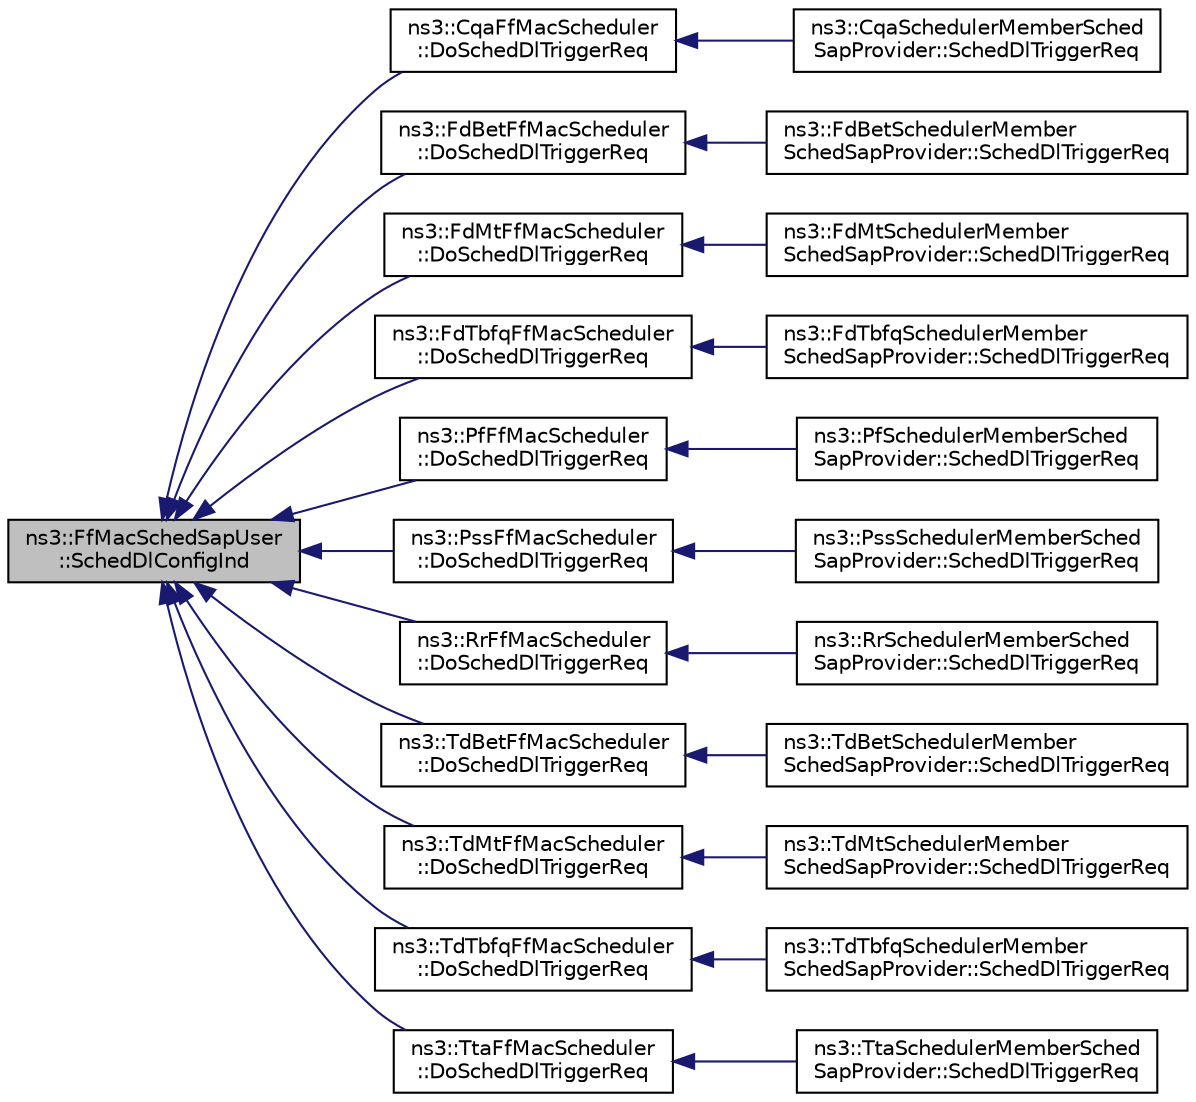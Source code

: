 digraph "ns3::FfMacSchedSapUser::SchedDlConfigInd"
{
  edge [fontname="Helvetica",fontsize="10",labelfontname="Helvetica",labelfontsize="10"];
  node [fontname="Helvetica",fontsize="10",shape=record];
  rankdir="LR";
  Node1 [label="ns3::FfMacSchedSapUser\l::SchedDlConfigInd",height=0.2,width=0.4,color="black", fillcolor="grey75", style="filled", fontcolor="black"];
  Node1 -> Node2 [dir="back",color="midnightblue",fontsize="10",style="solid"];
  Node2 [label="ns3::CqaFfMacScheduler\l::DoSchedDlTriggerReq",height=0.2,width=0.4,color="black", fillcolor="white", style="filled",URL="$d7/d75/classns3_1_1CqaFfMacScheduler.html#a3840f199996b4470ce8d9b19bf435c5d"];
  Node2 -> Node3 [dir="back",color="midnightblue",fontsize="10",style="solid"];
  Node3 [label="ns3::CqaSchedulerMemberSched\lSapProvider::SchedDlTriggerReq",height=0.2,width=0.4,color="black", fillcolor="white", style="filled",URL="$de/da2/classns3_1_1CqaSchedulerMemberSchedSapProvider.html#a1703258d77aa4653af04f43b2f294700"];
  Node1 -> Node4 [dir="back",color="midnightblue",fontsize="10",style="solid"];
  Node4 [label="ns3::FdBetFfMacScheduler\l::DoSchedDlTriggerReq",height=0.2,width=0.4,color="black", fillcolor="white", style="filled",URL="$d0/ddf/classns3_1_1FdBetFfMacScheduler.html#a4e1f422a62da413de04f83ecb9abefc0"];
  Node4 -> Node5 [dir="back",color="midnightblue",fontsize="10",style="solid"];
  Node5 [label="ns3::FdBetSchedulerMember\lSchedSapProvider::SchedDlTriggerReq",height=0.2,width=0.4,color="black", fillcolor="white", style="filled",URL="$d5/df6/classns3_1_1FdBetSchedulerMemberSchedSapProvider.html#aca345631a989122331e9665f62119fb2"];
  Node1 -> Node6 [dir="back",color="midnightblue",fontsize="10",style="solid"];
  Node6 [label="ns3::FdMtFfMacScheduler\l::DoSchedDlTriggerReq",height=0.2,width=0.4,color="black", fillcolor="white", style="filled",URL="$dc/d16/classns3_1_1FdMtFfMacScheduler.html#a27c2fe6ead967def6b90c069347532c7"];
  Node6 -> Node7 [dir="back",color="midnightblue",fontsize="10",style="solid"];
  Node7 [label="ns3::FdMtSchedulerMember\lSchedSapProvider::SchedDlTriggerReq",height=0.2,width=0.4,color="black", fillcolor="white", style="filled",URL="$d2/d3e/classns3_1_1FdMtSchedulerMemberSchedSapProvider.html#a1ea400f2113591f6b8fecfc50dafc264"];
  Node1 -> Node8 [dir="back",color="midnightblue",fontsize="10",style="solid"];
  Node8 [label="ns3::FdTbfqFfMacScheduler\l::DoSchedDlTriggerReq",height=0.2,width=0.4,color="black", fillcolor="white", style="filled",URL="$d7/db8/classns3_1_1FdTbfqFfMacScheduler.html#aca7deb47b0377b1facea6c6378ba2ec7"];
  Node8 -> Node9 [dir="back",color="midnightblue",fontsize="10",style="solid"];
  Node9 [label="ns3::FdTbfqSchedulerMember\lSchedSapProvider::SchedDlTriggerReq",height=0.2,width=0.4,color="black", fillcolor="white", style="filled",URL="$d9/d96/classns3_1_1FdTbfqSchedulerMemberSchedSapProvider.html#a1200d11e1f26dee721bd42c3eb773b94"];
  Node1 -> Node10 [dir="back",color="midnightblue",fontsize="10",style="solid"];
  Node10 [label="ns3::PfFfMacScheduler\l::DoSchedDlTriggerReq",height=0.2,width=0.4,color="black", fillcolor="white", style="filled",URL="$d3/de9/classns3_1_1PfFfMacScheduler.html#a837f4e59a9df97e0baeda35cf1edbd38"];
  Node10 -> Node11 [dir="back",color="midnightblue",fontsize="10",style="solid"];
  Node11 [label="ns3::PfSchedulerMemberSched\lSapProvider::SchedDlTriggerReq",height=0.2,width=0.4,color="black", fillcolor="white", style="filled",URL="$d8/d00/classns3_1_1PfSchedulerMemberSchedSapProvider.html#aae474f68da3c8f77349f21f7df56c0a0"];
  Node1 -> Node12 [dir="back",color="midnightblue",fontsize="10",style="solid"];
  Node12 [label="ns3::PssFfMacScheduler\l::DoSchedDlTriggerReq",height=0.2,width=0.4,color="black", fillcolor="white", style="filled",URL="$d1/d8a/classns3_1_1PssFfMacScheduler.html#a7b4e2fbe84bca59191c664a2b130b5b0"];
  Node12 -> Node13 [dir="back",color="midnightblue",fontsize="10",style="solid"];
  Node13 [label="ns3::PssSchedulerMemberSched\lSapProvider::SchedDlTriggerReq",height=0.2,width=0.4,color="black", fillcolor="white", style="filled",URL="$d5/dc4/classns3_1_1PssSchedulerMemberSchedSapProvider.html#a6c35084ffc11caac089fe1f156da7e3e"];
  Node1 -> Node14 [dir="back",color="midnightblue",fontsize="10",style="solid"];
  Node14 [label="ns3::RrFfMacScheduler\l::DoSchedDlTriggerReq",height=0.2,width=0.4,color="black", fillcolor="white", style="filled",URL="$d4/d44/classns3_1_1RrFfMacScheduler.html#a185c818311c062bfc0af357e94d49e1e"];
  Node14 -> Node15 [dir="back",color="midnightblue",fontsize="10",style="solid"];
  Node15 [label="ns3::RrSchedulerMemberSched\lSapProvider::SchedDlTriggerReq",height=0.2,width=0.4,color="black", fillcolor="white", style="filled",URL="$d6/dec/classns3_1_1RrSchedulerMemberSchedSapProvider.html#a36e60d5983fb4836fe35094d824a2eed"];
  Node1 -> Node16 [dir="back",color="midnightblue",fontsize="10",style="solid"];
  Node16 [label="ns3::TdBetFfMacScheduler\l::DoSchedDlTriggerReq",height=0.2,width=0.4,color="black", fillcolor="white", style="filled",URL="$d5/dee/classns3_1_1TdBetFfMacScheduler.html#a1412adaa69a56d47a7a9ae2fec1401d9"];
  Node16 -> Node17 [dir="back",color="midnightblue",fontsize="10",style="solid"];
  Node17 [label="ns3::TdBetSchedulerMember\lSchedSapProvider::SchedDlTriggerReq",height=0.2,width=0.4,color="black", fillcolor="white", style="filled",URL="$d8/dc9/classns3_1_1TdBetSchedulerMemberSchedSapProvider.html#ae471ac31587dc6c0a3f23a21e111c637"];
  Node1 -> Node18 [dir="back",color="midnightblue",fontsize="10",style="solid"];
  Node18 [label="ns3::TdMtFfMacScheduler\l::DoSchedDlTriggerReq",height=0.2,width=0.4,color="black", fillcolor="white", style="filled",URL="$d8/d55/classns3_1_1TdMtFfMacScheduler.html#a8e843571dc5fdfe5503df5a468af277c"];
  Node18 -> Node19 [dir="back",color="midnightblue",fontsize="10",style="solid"];
  Node19 [label="ns3::TdMtSchedulerMember\lSchedSapProvider::SchedDlTriggerReq",height=0.2,width=0.4,color="black", fillcolor="white", style="filled",URL="$dc/df8/classns3_1_1TdMtSchedulerMemberSchedSapProvider.html#ade07de6a6d75b249f6935b97978cf152"];
  Node1 -> Node20 [dir="back",color="midnightblue",fontsize="10",style="solid"];
  Node20 [label="ns3::TdTbfqFfMacScheduler\l::DoSchedDlTriggerReq",height=0.2,width=0.4,color="black", fillcolor="white", style="filled",URL="$de/d86/classns3_1_1TdTbfqFfMacScheduler.html#ad8195ea29a3aec05aa9766537e31cdf7"];
  Node20 -> Node21 [dir="back",color="midnightblue",fontsize="10",style="solid"];
  Node21 [label="ns3::TdTbfqSchedulerMember\lSchedSapProvider::SchedDlTriggerReq",height=0.2,width=0.4,color="black", fillcolor="white", style="filled",URL="$d8/da2/classns3_1_1TdTbfqSchedulerMemberSchedSapProvider.html#a60184a404ef2bdaf0d9c3fb4a2d50ec6"];
  Node1 -> Node22 [dir="back",color="midnightblue",fontsize="10",style="solid"];
  Node22 [label="ns3::TtaFfMacScheduler\l::DoSchedDlTriggerReq",height=0.2,width=0.4,color="black", fillcolor="white", style="filled",URL="$da/d46/classns3_1_1TtaFfMacScheduler.html#adc734578d3c46a0d8a9eb2cdcafb6d61"];
  Node22 -> Node23 [dir="back",color="midnightblue",fontsize="10",style="solid"];
  Node23 [label="ns3::TtaSchedulerMemberSched\lSapProvider::SchedDlTriggerReq",height=0.2,width=0.4,color="black", fillcolor="white", style="filled",URL="$df/d0a/classns3_1_1TtaSchedulerMemberSchedSapProvider.html#adf1be67a6669f49acc97ec4cae57a635"];
}

